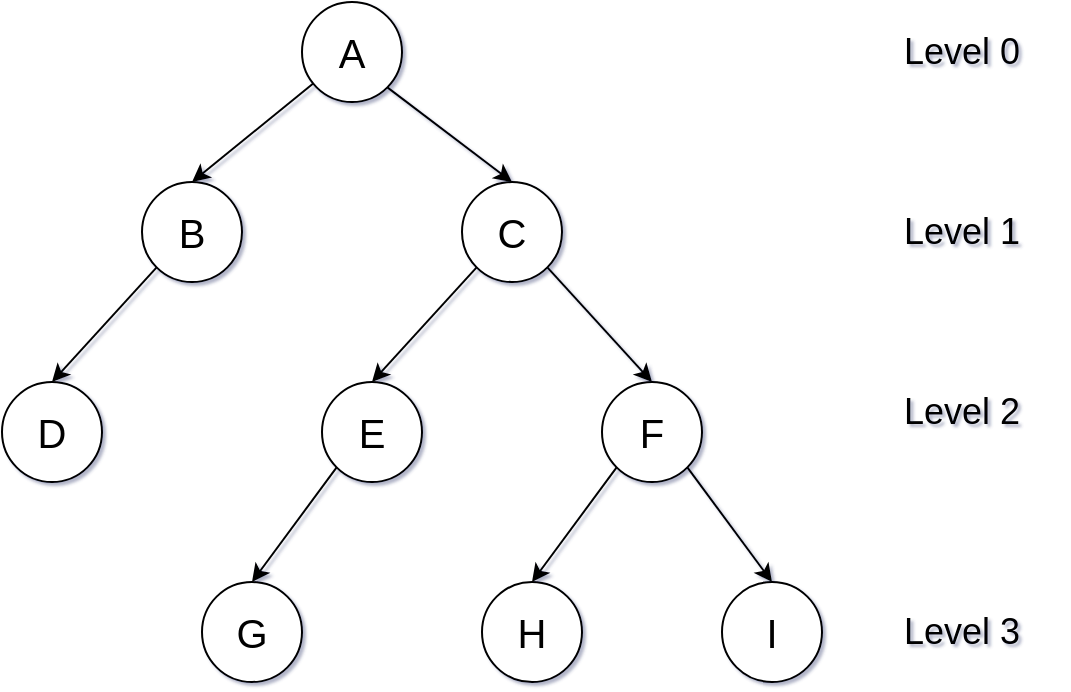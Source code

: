 <mxfile version="15.4.0" type="device"><diagram id="8yoBmObeE-K6MiIUFW0u" name="Page-1"><mxGraphModel dx="782" dy="506" grid="1" gridSize="10" guides="1" tooltips="1" connect="1" arrows="1" fold="1" page="1" pageScale="1" pageWidth="850" pageHeight="1100" math="0" shadow="1"><root><mxCell id="0"/><mxCell id="1" parent="0"/><mxCell id="7OL7Em324rd-mVE9qoqU-4" style="rounded=0;orthogonalLoop=1;jettySize=auto;html=1;entryX=0.5;entryY=0;entryDx=0;entryDy=0;fontSize=20;" edge="1" parent="1" source="7OL7Em324rd-mVE9qoqU-1" target="7OL7Em324rd-mVE9qoqU-2"><mxGeometry relative="1" as="geometry"/></mxCell><mxCell id="7OL7Em324rd-mVE9qoqU-5" style="edgeStyle=none;rounded=0;orthogonalLoop=1;jettySize=auto;html=1;exitX=1;exitY=1;exitDx=0;exitDy=0;entryX=0.5;entryY=0;entryDx=0;entryDy=0;fontSize=20;" edge="1" parent="1" source="7OL7Em324rd-mVE9qoqU-1" target="7OL7Em324rd-mVE9qoqU-3"><mxGeometry relative="1" as="geometry"/></mxCell><mxCell id="7OL7Em324rd-mVE9qoqU-1" value="A" style="ellipse;whiteSpace=wrap;html=1;aspect=fixed;fontSize=20;" vertex="1" parent="1"><mxGeometry x="320" y="110" width="50" height="50" as="geometry"/></mxCell><mxCell id="7OL7Em324rd-mVE9qoqU-7" style="edgeStyle=none;rounded=0;orthogonalLoop=1;jettySize=auto;html=1;exitX=0;exitY=1;exitDx=0;exitDy=0;entryX=0.5;entryY=0;entryDx=0;entryDy=0;fontSize=20;" edge="1" parent="1" source="7OL7Em324rd-mVE9qoqU-2" target="7OL7Em324rd-mVE9qoqU-6"><mxGeometry relative="1" as="geometry"/></mxCell><mxCell id="7OL7Em324rd-mVE9qoqU-2" value="B" style="ellipse;whiteSpace=wrap;html=1;aspect=fixed;fontSize=20;" vertex="1" parent="1"><mxGeometry x="240" y="200" width="50" height="50" as="geometry"/></mxCell><mxCell id="7OL7Em324rd-mVE9qoqU-9" style="edgeStyle=none;rounded=0;orthogonalLoop=1;jettySize=auto;html=1;exitX=0;exitY=1;exitDx=0;exitDy=0;entryX=0.5;entryY=0;entryDx=0;entryDy=0;fontSize=20;" edge="1" parent="1" source="7OL7Em324rd-mVE9qoqU-3" target="7OL7Em324rd-mVE9qoqU-8"><mxGeometry relative="1" as="geometry"/></mxCell><mxCell id="7OL7Em324rd-mVE9qoqU-11" style="edgeStyle=none;rounded=0;orthogonalLoop=1;jettySize=auto;html=1;exitX=1;exitY=1;exitDx=0;exitDy=0;entryX=0.5;entryY=0;entryDx=0;entryDy=0;fontSize=20;" edge="1" parent="1" source="7OL7Em324rd-mVE9qoqU-3" target="7OL7Em324rd-mVE9qoqU-10"><mxGeometry relative="1" as="geometry"/></mxCell><mxCell id="7OL7Em324rd-mVE9qoqU-3" value="C" style="ellipse;whiteSpace=wrap;html=1;aspect=fixed;fontSize=20;" vertex="1" parent="1"><mxGeometry x="400" y="200" width="50" height="50" as="geometry"/></mxCell><mxCell id="7OL7Em324rd-mVE9qoqU-6" value="D" style="ellipse;whiteSpace=wrap;html=1;aspect=fixed;fontSize=20;" vertex="1" parent="1"><mxGeometry x="170" y="300" width="50" height="50" as="geometry"/></mxCell><mxCell id="7OL7Em324rd-mVE9qoqU-13" style="edgeStyle=none;rounded=0;orthogonalLoop=1;jettySize=auto;html=1;exitX=0;exitY=1;exitDx=0;exitDy=0;entryX=0.5;entryY=0;entryDx=0;entryDy=0;fontSize=20;" edge="1" parent="1" source="7OL7Em324rd-mVE9qoqU-8" target="7OL7Em324rd-mVE9qoqU-12"><mxGeometry relative="1" as="geometry"/></mxCell><mxCell id="7OL7Em324rd-mVE9qoqU-8" value="E" style="ellipse;whiteSpace=wrap;html=1;aspect=fixed;fontSize=20;" vertex="1" parent="1"><mxGeometry x="330" y="300" width="50" height="50" as="geometry"/></mxCell><mxCell id="7OL7Em324rd-mVE9qoqU-15" style="edgeStyle=none;rounded=0;orthogonalLoop=1;jettySize=auto;html=1;exitX=0;exitY=1;exitDx=0;exitDy=0;entryX=0.5;entryY=0;entryDx=0;entryDy=0;fontSize=20;" edge="1" parent="1" source="7OL7Em324rd-mVE9qoqU-10" target="7OL7Em324rd-mVE9qoqU-14"><mxGeometry relative="1" as="geometry"/></mxCell><mxCell id="7OL7Em324rd-mVE9qoqU-17" style="edgeStyle=none;rounded=0;orthogonalLoop=1;jettySize=auto;html=1;exitX=1;exitY=1;exitDx=0;exitDy=0;entryX=0.5;entryY=0;entryDx=0;entryDy=0;fontSize=20;" edge="1" parent="1" source="7OL7Em324rd-mVE9qoqU-10" target="7OL7Em324rd-mVE9qoqU-16"><mxGeometry relative="1" as="geometry"/></mxCell><mxCell id="7OL7Em324rd-mVE9qoqU-10" value="F" style="ellipse;whiteSpace=wrap;html=1;aspect=fixed;fontSize=20;" vertex="1" parent="1"><mxGeometry x="470" y="300" width="50" height="50" as="geometry"/></mxCell><mxCell id="7OL7Em324rd-mVE9qoqU-12" value="G" style="ellipse;whiteSpace=wrap;html=1;aspect=fixed;fontSize=20;" vertex="1" parent="1"><mxGeometry x="270" y="400" width="50" height="50" as="geometry"/></mxCell><mxCell id="7OL7Em324rd-mVE9qoqU-14" value="H" style="ellipse;whiteSpace=wrap;html=1;aspect=fixed;fontSize=20;" vertex="1" parent="1"><mxGeometry x="410" y="400" width="50" height="50" as="geometry"/></mxCell><mxCell id="7OL7Em324rd-mVE9qoqU-16" value="I" style="ellipse;whiteSpace=wrap;html=1;aspect=fixed;fontSize=20;" vertex="1" parent="1"><mxGeometry x="530" y="400" width="50" height="50" as="geometry"/></mxCell><mxCell id="7OL7Em324rd-mVE9qoqU-18" value="Level 1" style="text;html=1;strokeColor=none;fillColor=none;align=center;verticalAlign=middle;whiteSpace=wrap;rounded=0;fontSize=18;" vertex="1" parent="1"><mxGeometry x="600" y="210" width="100" height="30" as="geometry"/></mxCell><mxCell id="7OL7Em324rd-mVE9qoqU-19" value="Level 0" style="text;html=1;strokeColor=none;fillColor=none;align=center;verticalAlign=middle;whiteSpace=wrap;rounded=0;fontSize=18;" vertex="1" parent="1"><mxGeometry x="600" y="120" width="100" height="30" as="geometry"/></mxCell><mxCell id="7OL7Em324rd-mVE9qoqU-20" value="Level 2" style="text;html=1;strokeColor=none;fillColor=none;align=center;verticalAlign=middle;whiteSpace=wrap;rounded=0;fontSize=18;" vertex="1" parent="1"><mxGeometry x="600" y="300" width="100" height="30" as="geometry"/></mxCell><mxCell id="7OL7Em324rd-mVE9qoqU-21" value="Level 3" style="text;html=1;strokeColor=none;fillColor=none;align=center;verticalAlign=middle;whiteSpace=wrap;rounded=0;fontSize=18;" vertex="1" parent="1"><mxGeometry x="600" y="410" width="100" height="30" as="geometry"/></mxCell></root></mxGraphModel></diagram></mxfile>